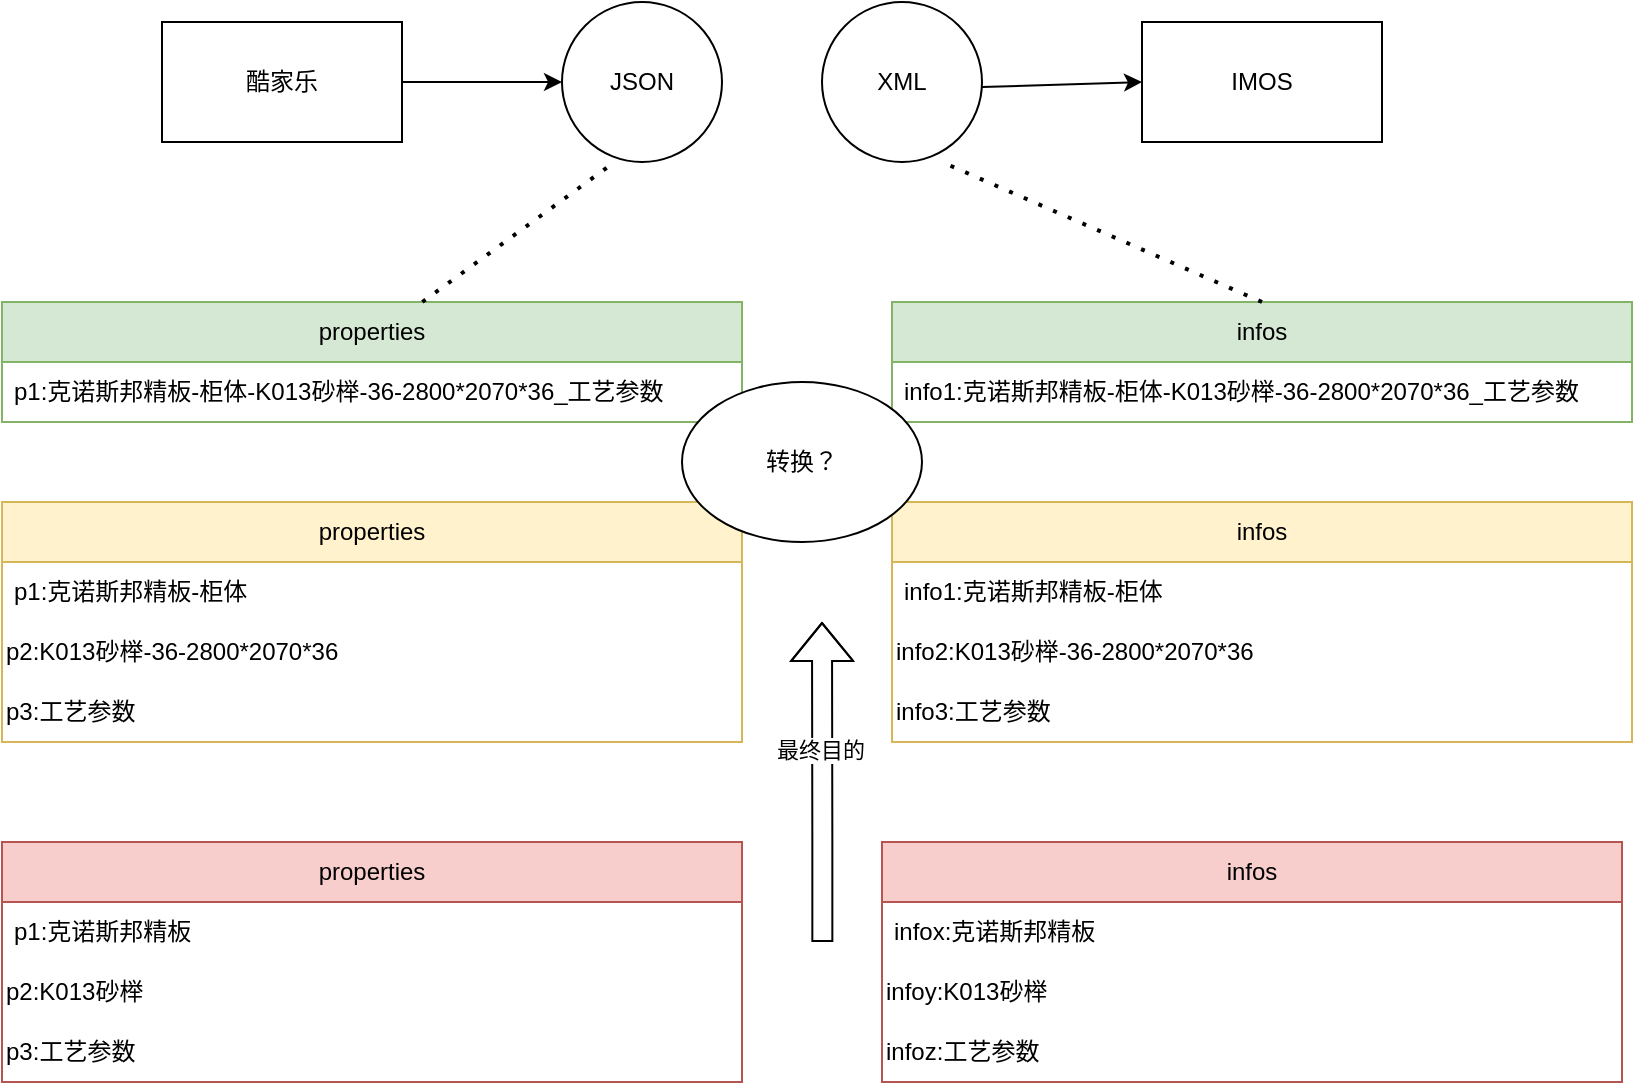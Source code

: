 <mxfile version="20.7.4" type="github">
  <diagram id="9KiJJ3yhWswIjRBgbIvy" name="第 1 页">
    <mxGraphModel dx="662" dy="365" grid="1" gridSize="10" guides="1" tooltips="1" connect="1" arrows="1" fold="1" page="1" pageScale="1" pageWidth="827" pageHeight="1169" math="0" shadow="0">
      <root>
        <mxCell id="0" />
        <mxCell id="1" parent="0" />
        <mxCell id="j58gjlmcnov-APzuvY2X-1" value="酷家乐" style="rounded=0;whiteSpace=wrap;html=1;" vertex="1" parent="1">
          <mxGeometry x="110" y="200" width="120" height="60" as="geometry" />
        </mxCell>
        <mxCell id="j58gjlmcnov-APzuvY2X-2" value="IMOS" style="rounded=0;whiteSpace=wrap;html=1;" vertex="1" parent="1">
          <mxGeometry x="600" y="200" width="120" height="60" as="geometry" />
        </mxCell>
        <mxCell id="j58gjlmcnov-APzuvY2X-3" value="JSON" style="ellipse;whiteSpace=wrap;html=1;aspect=fixed;" vertex="1" parent="1">
          <mxGeometry x="310" y="190" width="80" height="80" as="geometry" />
        </mxCell>
        <mxCell id="j58gjlmcnov-APzuvY2X-4" value="XML" style="ellipse;whiteSpace=wrap;html=1;aspect=fixed;" vertex="1" parent="1">
          <mxGeometry x="440" y="190" width="80" height="80" as="geometry" />
        </mxCell>
        <mxCell id="j58gjlmcnov-APzuvY2X-5" value="" style="endArrow=classic;html=1;rounded=0;exitX=1;exitY=0.5;exitDx=0;exitDy=0;entryX=0;entryY=0.5;entryDx=0;entryDy=0;" edge="1" parent="1" source="j58gjlmcnov-APzuvY2X-1" target="j58gjlmcnov-APzuvY2X-3">
          <mxGeometry width="50" height="50" relative="1" as="geometry">
            <mxPoint x="390" y="260" as="sourcePoint" />
            <mxPoint x="440" y="210" as="targetPoint" />
          </mxGeometry>
        </mxCell>
        <mxCell id="j58gjlmcnov-APzuvY2X-7" value="" style="endArrow=classic;html=1;rounded=0;entryX=0;entryY=0.5;entryDx=0;entryDy=0;" edge="1" parent="1" target="j58gjlmcnov-APzuvY2X-2">
          <mxGeometry width="50" height="50" relative="1" as="geometry">
            <mxPoint x="520" y="232.5" as="sourcePoint" />
            <mxPoint x="570" y="227.5" as="targetPoint" />
          </mxGeometry>
        </mxCell>
        <mxCell id="j58gjlmcnov-APzuvY2X-8" value="properties" style="swimlane;fontStyle=0;childLayout=stackLayout;horizontal=1;startSize=30;horizontalStack=0;resizeParent=1;resizeParentMax=0;resizeLast=0;collapsible=1;marginBottom=0;whiteSpace=wrap;html=1;fillColor=#d5e8d4;strokeColor=#82b366;" vertex="1" parent="1">
          <mxGeometry x="30" y="340" width="370" height="60" as="geometry" />
        </mxCell>
        <mxCell id="j58gjlmcnov-APzuvY2X-10" value="p1:克诺斯邦精板-柜体-K013砂榉-36-2800*2070*36_工艺参数" style="text;strokeColor=none;fillColor=none;align=left;verticalAlign=middle;spacingLeft=4;spacingRight=4;overflow=hidden;points=[[0,0.5],[1,0.5]];portConstraint=eastwest;rotatable=0;whiteSpace=wrap;html=1;" vertex="1" parent="j58gjlmcnov-APzuvY2X-8">
          <mxGeometry y="30" width="370" height="30" as="geometry" />
        </mxCell>
        <mxCell id="j58gjlmcnov-APzuvY2X-12" value="infos" style="swimlane;fontStyle=0;childLayout=stackLayout;horizontal=1;startSize=30;horizontalStack=0;resizeParent=1;resizeParentMax=0;resizeLast=0;collapsible=1;marginBottom=0;whiteSpace=wrap;html=1;fillColor=#d5e8d4;strokeColor=#82b366;" vertex="1" parent="1">
          <mxGeometry x="475" y="340" width="370" height="60" as="geometry" />
        </mxCell>
        <mxCell id="j58gjlmcnov-APzuvY2X-13" value="info1:克诺斯邦精板-柜体-K013砂榉-36-2800*2070*36_工艺参数" style="text;strokeColor=none;fillColor=none;align=left;verticalAlign=middle;spacingLeft=4;spacingRight=4;overflow=hidden;points=[[0,0.5],[1,0.5]];portConstraint=eastwest;rotatable=0;whiteSpace=wrap;html=1;" vertex="1" parent="j58gjlmcnov-APzuvY2X-12">
          <mxGeometry y="30" width="370" height="30" as="geometry" />
        </mxCell>
        <mxCell id="j58gjlmcnov-APzuvY2X-15" value="" style="endArrow=none;dashed=1;html=1;dashPattern=1 3;strokeWidth=2;rounded=0;entryX=0.329;entryY=1;entryDx=0;entryDy=0;entryPerimeter=0;exitX=0.568;exitY=0;exitDx=0;exitDy=0;exitPerimeter=0;" edge="1" parent="1" source="j58gjlmcnov-APzuvY2X-8" target="j58gjlmcnov-APzuvY2X-3">
          <mxGeometry width="50" height="50" relative="1" as="geometry">
            <mxPoint x="280" y="330" as="sourcePoint" />
            <mxPoint x="330" y="280" as="targetPoint" />
          </mxGeometry>
        </mxCell>
        <mxCell id="j58gjlmcnov-APzuvY2X-16" value="" style="endArrow=none;dashed=1;html=1;dashPattern=1 3;strokeWidth=2;rounded=0;entryX=0.75;entryY=1;entryDx=0;entryDy=0;entryPerimeter=0;exitX=0.5;exitY=0;exitDx=0;exitDy=0;" edge="1" parent="1" source="j58gjlmcnov-APzuvY2X-12" target="j58gjlmcnov-APzuvY2X-4">
          <mxGeometry width="50" height="50" relative="1" as="geometry">
            <mxPoint x="650" y="330" as="sourcePoint" />
            <mxPoint x="676.16" y="260" as="targetPoint" />
          </mxGeometry>
        </mxCell>
        <mxCell id="j58gjlmcnov-APzuvY2X-19" value="properties" style="swimlane;fontStyle=0;childLayout=stackLayout;horizontal=1;startSize=30;horizontalStack=0;resizeParent=1;resizeParentMax=0;resizeLast=0;collapsible=1;marginBottom=0;whiteSpace=wrap;html=1;fillColor=#fff2cc;strokeColor=#d6b656;" vertex="1" parent="1">
          <mxGeometry x="30" y="440" width="370" height="120" as="geometry">
            <mxRectangle x="30" y="440" width="90" height="30" as="alternateBounds" />
          </mxGeometry>
        </mxCell>
        <mxCell id="j58gjlmcnov-APzuvY2X-20" value="p1:克诺斯邦精板-柜体" style="text;strokeColor=none;fillColor=none;align=left;verticalAlign=middle;spacingLeft=4;spacingRight=4;overflow=hidden;points=[[0,0.5],[1,0.5]];portConstraint=eastwest;rotatable=0;whiteSpace=wrap;html=1;" vertex="1" parent="j58gjlmcnov-APzuvY2X-19">
          <mxGeometry y="30" width="370" height="30" as="geometry" />
        </mxCell>
        <mxCell id="j58gjlmcnov-APzuvY2X-23" value="&lt;span style=&quot;&quot;&gt;p2:K013砂榉-36-2800*2070*36&lt;/span&gt;" style="text;strokeColor=none;align=left;fillColor=none;html=1;verticalAlign=middle;whiteSpace=wrap;rounded=0;" vertex="1" parent="j58gjlmcnov-APzuvY2X-19">
          <mxGeometry y="60" width="370" height="30" as="geometry" />
        </mxCell>
        <mxCell id="j58gjlmcnov-APzuvY2X-24" value="p3:&lt;span style=&quot;&quot;&gt;工艺参数&lt;/span&gt;" style="text;strokeColor=none;align=left;fillColor=none;html=1;verticalAlign=middle;whiteSpace=wrap;rounded=0;" vertex="1" parent="j58gjlmcnov-APzuvY2X-19">
          <mxGeometry y="90" width="370" height="30" as="geometry" />
        </mxCell>
        <mxCell id="j58gjlmcnov-APzuvY2X-25" value="infos" style="swimlane;fontStyle=0;childLayout=stackLayout;horizontal=1;startSize=30;horizontalStack=0;resizeParent=1;resizeParentMax=0;resizeLast=0;collapsible=1;marginBottom=0;whiteSpace=wrap;html=1;fillColor=#fff2cc;strokeColor=#d6b656;" vertex="1" parent="1">
          <mxGeometry x="475" y="440" width="370" height="120" as="geometry">
            <mxRectangle x="30" y="440" width="90" height="30" as="alternateBounds" />
          </mxGeometry>
        </mxCell>
        <mxCell id="j58gjlmcnov-APzuvY2X-26" value="info1:克诺斯邦精板-柜体" style="text;strokeColor=none;fillColor=none;align=left;verticalAlign=middle;spacingLeft=4;spacingRight=4;overflow=hidden;points=[[0,0.5],[1,0.5]];portConstraint=eastwest;rotatable=0;whiteSpace=wrap;html=1;" vertex="1" parent="j58gjlmcnov-APzuvY2X-25">
          <mxGeometry y="30" width="370" height="30" as="geometry" />
        </mxCell>
        <mxCell id="j58gjlmcnov-APzuvY2X-27" value="&lt;span style=&quot;&quot;&gt;info2:K013砂榉-36-2800*2070*36&lt;/span&gt;" style="text;strokeColor=none;align=left;fillColor=none;html=1;verticalAlign=middle;whiteSpace=wrap;rounded=0;" vertex="1" parent="j58gjlmcnov-APzuvY2X-25">
          <mxGeometry y="60" width="370" height="30" as="geometry" />
        </mxCell>
        <mxCell id="j58gjlmcnov-APzuvY2X-28" value="info3:&lt;span style=&quot;&quot;&gt;工艺参数&lt;/span&gt;" style="text;strokeColor=none;align=left;fillColor=none;html=1;verticalAlign=middle;whiteSpace=wrap;rounded=0;" vertex="1" parent="j58gjlmcnov-APzuvY2X-25">
          <mxGeometry y="90" width="370" height="30" as="geometry" />
        </mxCell>
        <mxCell id="j58gjlmcnov-APzuvY2X-29" value="转换？" style="ellipse;whiteSpace=wrap;html=1;" vertex="1" parent="1">
          <mxGeometry x="370" y="380" width="120" height="80" as="geometry" />
        </mxCell>
        <mxCell id="j58gjlmcnov-APzuvY2X-30" value="properties" style="swimlane;fontStyle=0;childLayout=stackLayout;horizontal=1;startSize=30;horizontalStack=0;resizeParent=1;resizeParentMax=0;resizeLast=0;collapsible=1;marginBottom=0;whiteSpace=wrap;html=1;fillColor=#f8cecc;strokeColor=#b85450;" vertex="1" parent="1">
          <mxGeometry x="30" y="610" width="370" height="120" as="geometry">
            <mxRectangle x="30" y="440" width="90" height="30" as="alternateBounds" />
          </mxGeometry>
        </mxCell>
        <mxCell id="j58gjlmcnov-APzuvY2X-31" value="p1:克诺斯邦精板" style="text;strokeColor=none;fillColor=none;align=left;verticalAlign=middle;spacingLeft=4;spacingRight=4;overflow=hidden;points=[[0,0.5],[1,0.5]];portConstraint=eastwest;rotatable=0;whiteSpace=wrap;html=1;" vertex="1" parent="j58gjlmcnov-APzuvY2X-30">
          <mxGeometry y="30" width="370" height="30" as="geometry" />
        </mxCell>
        <mxCell id="j58gjlmcnov-APzuvY2X-32" value="&lt;span style=&quot;&quot;&gt;p2:K013砂榉&lt;/span&gt;" style="text;strokeColor=none;align=left;fillColor=none;html=1;verticalAlign=middle;whiteSpace=wrap;rounded=0;" vertex="1" parent="j58gjlmcnov-APzuvY2X-30">
          <mxGeometry y="60" width="370" height="30" as="geometry" />
        </mxCell>
        <mxCell id="j58gjlmcnov-APzuvY2X-33" value="p3:&lt;span style=&quot;&quot;&gt;工艺参数&lt;/span&gt;" style="text;strokeColor=none;align=left;fillColor=none;html=1;verticalAlign=middle;whiteSpace=wrap;rounded=0;" vertex="1" parent="j58gjlmcnov-APzuvY2X-30">
          <mxGeometry y="90" width="370" height="30" as="geometry" />
        </mxCell>
        <mxCell id="j58gjlmcnov-APzuvY2X-34" value="infos" style="swimlane;fontStyle=0;childLayout=stackLayout;horizontal=1;startSize=30;horizontalStack=0;resizeParent=1;resizeParentMax=0;resizeLast=0;collapsible=1;marginBottom=0;whiteSpace=wrap;html=1;fillColor=#f8cecc;strokeColor=#b85450;" vertex="1" parent="1">
          <mxGeometry x="470" y="610" width="370" height="120" as="geometry">
            <mxRectangle x="30" y="440" width="90" height="30" as="alternateBounds" />
          </mxGeometry>
        </mxCell>
        <mxCell id="j58gjlmcnov-APzuvY2X-35" value="infox:克诺斯邦精板" style="text;strokeColor=none;fillColor=none;align=left;verticalAlign=middle;spacingLeft=4;spacingRight=4;overflow=hidden;points=[[0,0.5],[1,0.5]];portConstraint=eastwest;rotatable=0;whiteSpace=wrap;html=1;" vertex="1" parent="j58gjlmcnov-APzuvY2X-34">
          <mxGeometry y="30" width="370" height="30" as="geometry" />
        </mxCell>
        <mxCell id="j58gjlmcnov-APzuvY2X-36" value="&lt;span style=&quot;&quot;&gt;infoy:K013砂榉&lt;/span&gt;" style="text;strokeColor=none;align=left;fillColor=none;html=1;verticalAlign=middle;whiteSpace=wrap;rounded=0;" vertex="1" parent="j58gjlmcnov-APzuvY2X-34">
          <mxGeometry y="60" width="370" height="30" as="geometry" />
        </mxCell>
        <mxCell id="j58gjlmcnov-APzuvY2X-37" value="infoz:&lt;span style=&quot;&quot;&gt;工艺参数&lt;/span&gt;" style="text;strokeColor=none;align=left;fillColor=none;html=1;verticalAlign=middle;whiteSpace=wrap;rounded=0;" vertex="1" parent="j58gjlmcnov-APzuvY2X-34">
          <mxGeometry y="90" width="370" height="30" as="geometry" />
        </mxCell>
        <mxCell id="j58gjlmcnov-APzuvY2X-39" value="" style="shape=flexArrow;endArrow=classic;html=1;rounded=0;" edge="1" parent="1">
          <mxGeometry x="0.143" y="-10" width="50" height="50" relative="1" as="geometry">
            <mxPoint x="440.17" y="660" as="sourcePoint" />
            <mxPoint x="440" y="500" as="targetPoint" />
            <Array as="points">
              <mxPoint x="440.17" y="610" />
            </Array>
            <mxPoint as="offset" />
          </mxGeometry>
        </mxCell>
        <mxCell id="j58gjlmcnov-APzuvY2X-42" value="最终目的" style="edgeLabel;html=1;align=center;verticalAlign=middle;resizable=0;points=[];" vertex="1" connectable="0" parent="j58gjlmcnov-APzuvY2X-39">
          <mxGeometry x="0.198" y="1" relative="1" as="geometry">
            <mxPoint as="offset" />
          </mxGeometry>
        </mxCell>
      </root>
    </mxGraphModel>
  </diagram>
</mxfile>
